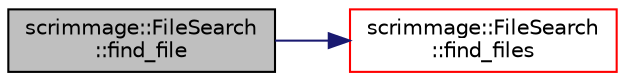 digraph "scrimmage::FileSearch::find_file"
{
 // LATEX_PDF_SIZE
  edge [fontname="Helvetica",fontsize="10",labelfontname="Helvetica",labelfontsize="10"];
  node [fontname="Helvetica",fontsize="10",shape=record];
  rankdir="LR";
  Node1 [label="scrimmage::FileSearch\l::find_file",height=0.2,width=0.4,color="black", fillcolor="grey75", style="filled", fontcolor="black",tooltip=" "];
  Node1 -> Node2 [color="midnightblue",fontsize="10",style="solid",fontname="Helvetica"];
  Node2 [label="scrimmage::FileSearch\l::find_files",height=0.2,width=0.4,color="red", fillcolor="white", style="filled",URL="$classscrimmage_1_1FileSearch.html#ac4d4bc23721e01f4ff0ff1eaef0a63be",tooltip=" "];
}

